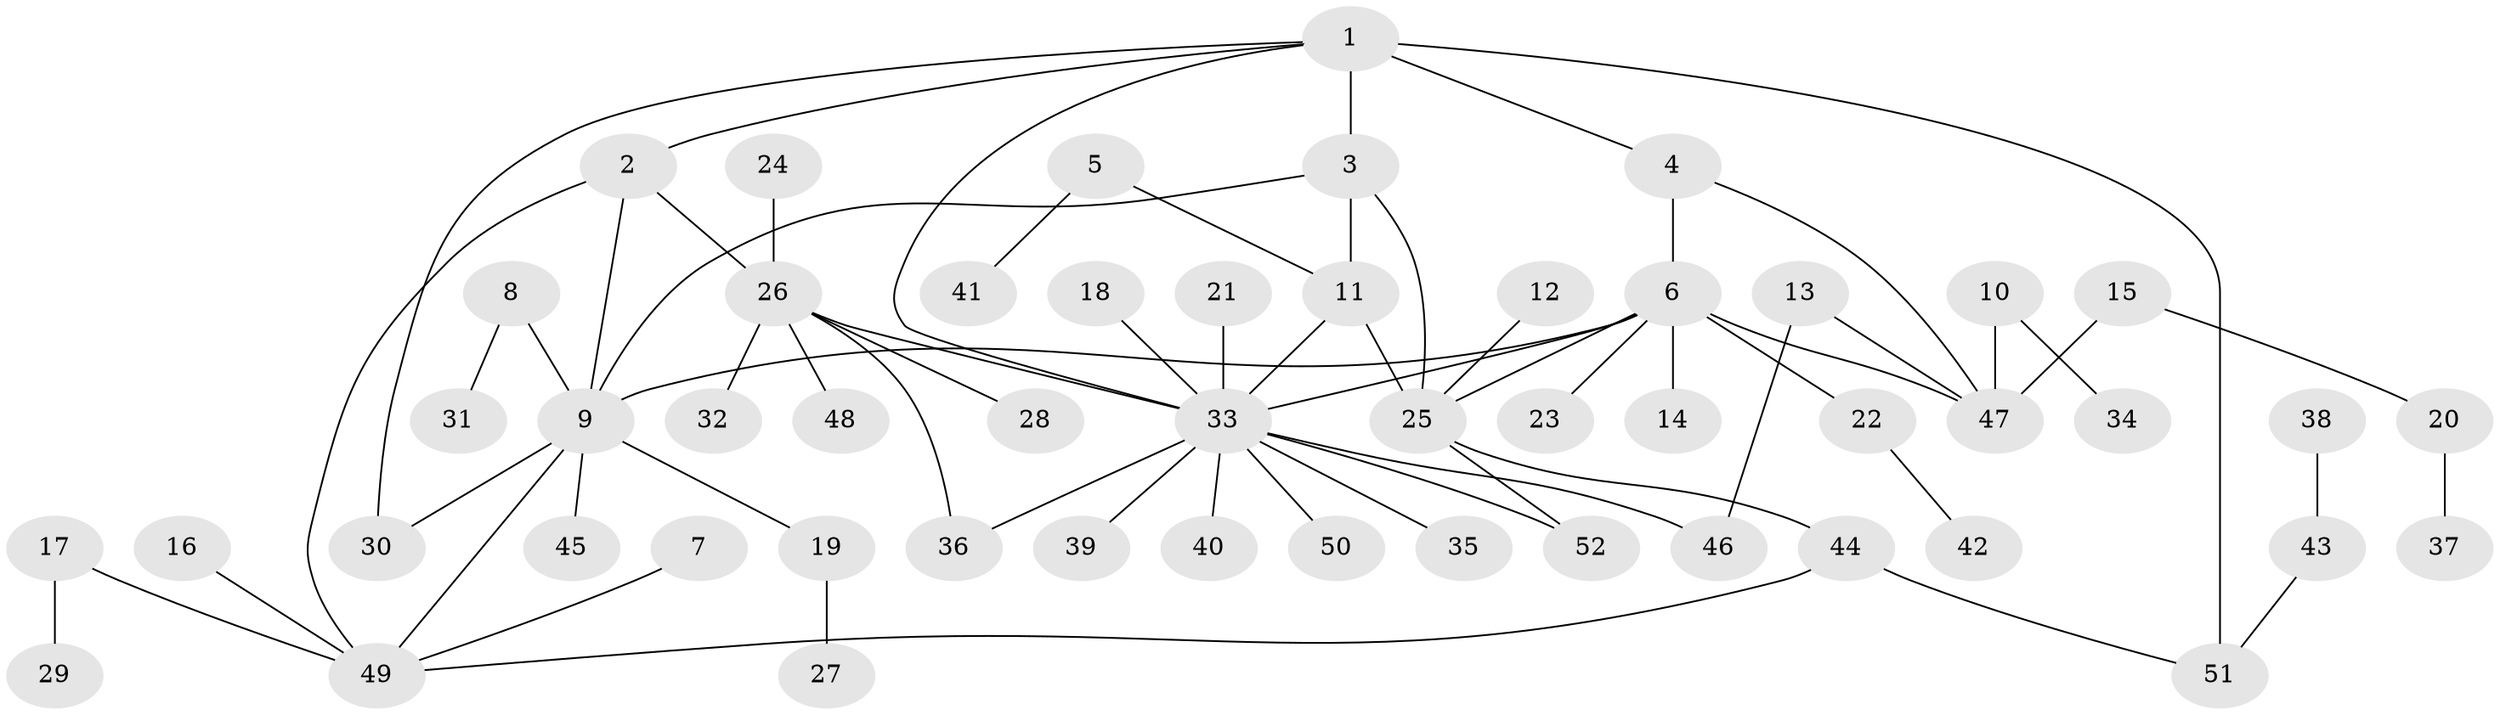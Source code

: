// original degree distribution, {4: 0.0547945205479452, 5: 0.0410958904109589, 14: 0.0136986301369863, 8: 0.0136986301369863, 3: 0.0684931506849315, 7: 0.0273972602739726, 9: 0.0273972602739726, 6: 0.0136986301369863, 1: 0.5205479452054794, 2: 0.2191780821917808}
// Generated by graph-tools (version 1.1) at 2025/37/03/04/25 23:37:32]
// undirected, 52 vertices, 66 edges
graph export_dot {
  node [color=gray90,style=filled];
  1;
  2;
  3;
  4;
  5;
  6;
  7;
  8;
  9;
  10;
  11;
  12;
  13;
  14;
  15;
  16;
  17;
  18;
  19;
  20;
  21;
  22;
  23;
  24;
  25;
  26;
  27;
  28;
  29;
  30;
  31;
  32;
  33;
  34;
  35;
  36;
  37;
  38;
  39;
  40;
  41;
  42;
  43;
  44;
  45;
  46;
  47;
  48;
  49;
  50;
  51;
  52;
  1 -- 2 [weight=1.0];
  1 -- 3 [weight=1.0];
  1 -- 4 [weight=1.0];
  1 -- 30 [weight=1.0];
  1 -- 33 [weight=1.0];
  1 -- 51 [weight=2.0];
  2 -- 9 [weight=1.0];
  2 -- 26 [weight=1.0];
  2 -- 49 [weight=1.0];
  3 -- 9 [weight=1.0];
  3 -- 11 [weight=1.0];
  3 -- 25 [weight=1.0];
  4 -- 6 [weight=1.0];
  4 -- 47 [weight=1.0];
  5 -- 11 [weight=1.0];
  5 -- 41 [weight=1.0];
  6 -- 9 [weight=1.0];
  6 -- 14 [weight=1.0];
  6 -- 22 [weight=1.0];
  6 -- 23 [weight=1.0];
  6 -- 25 [weight=1.0];
  6 -- 33 [weight=1.0];
  6 -- 47 [weight=1.0];
  7 -- 49 [weight=1.0];
  8 -- 9 [weight=1.0];
  8 -- 31 [weight=1.0];
  9 -- 19 [weight=1.0];
  9 -- 30 [weight=1.0];
  9 -- 45 [weight=1.0];
  9 -- 49 [weight=1.0];
  10 -- 34 [weight=1.0];
  10 -- 47 [weight=1.0];
  11 -- 25 [weight=1.0];
  11 -- 33 [weight=1.0];
  12 -- 25 [weight=1.0];
  13 -- 46 [weight=1.0];
  13 -- 47 [weight=1.0];
  15 -- 20 [weight=1.0];
  15 -- 47 [weight=1.0];
  16 -- 49 [weight=1.0];
  17 -- 29 [weight=1.0];
  17 -- 49 [weight=1.0];
  18 -- 33 [weight=1.0];
  19 -- 27 [weight=1.0];
  20 -- 37 [weight=1.0];
  21 -- 33 [weight=1.0];
  22 -- 42 [weight=1.0];
  24 -- 26 [weight=1.0];
  25 -- 44 [weight=1.0];
  25 -- 52 [weight=1.0];
  26 -- 28 [weight=1.0];
  26 -- 32 [weight=1.0];
  26 -- 33 [weight=1.0];
  26 -- 36 [weight=1.0];
  26 -- 48 [weight=1.0];
  33 -- 35 [weight=1.0];
  33 -- 36 [weight=1.0];
  33 -- 39 [weight=1.0];
  33 -- 40 [weight=1.0];
  33 -- 46 [weight=1.0];
  33 -- 50 [weight=1.0];
  33 -- 52 [weight=1.0];
  38 -- 43 [weight=1.0];
  43 -- 51 [weight=1.0];
  44 -- 49 [weight=1.0];
  44 -- 51 [weight=1.0];
}
